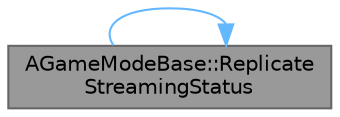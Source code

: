 digraph "AGameModeBase::ReplicateStreamingStatus"
{
 // INTERACTIVE_SVG=YES
 // LATEX_PDF_SIZE
  bgcolor="transparent";
  edge [fontname=Helvetica,fontsize=10,labelfontname=Helvetica,labelfontsize=10];
  node [fontname=Helvetica,fontsize=10,shape=box,height=0.2,width=0.4];
  rankdir="LR";
  Node1 [id="Node000001",label="AGameModeBase::Replicate\lStreamingStatus",height=0.2,width=0.4,color="gray40", fillcolor="grey60", style="filled", fontcolor="black",tooltip="Replicates the current level streaming status to the given PlayerController."];
  Node1 -> Node1 [id="edge1_Node000001_Node000001",color="steelblue1",style="solid",tooltip=" "];
}
